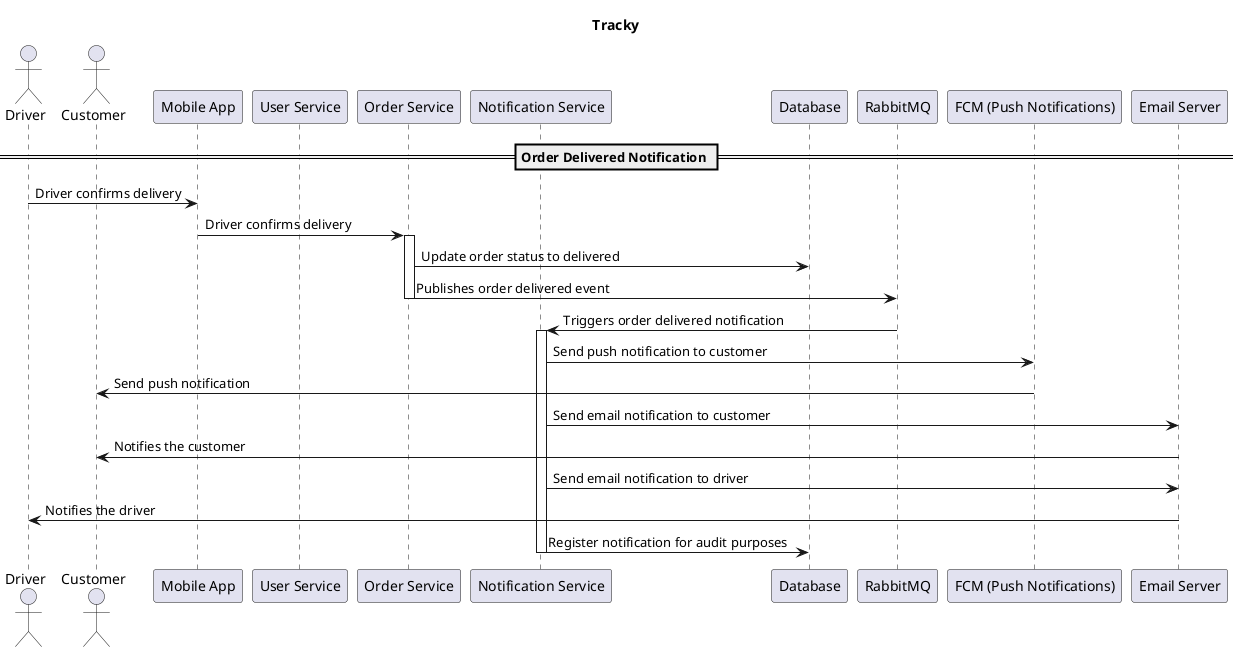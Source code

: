 @startuml TrackyCloudSequence
title Tracky

actor Driver as D
actor Customer as C

participant "Mobile App" as MA
participant "User Service" as US
participant "Order Service" as OS
participant "Notification Service" as NS

participant "Database" as DB
participant "RabbitMQ" as RMQ

participant "FCM (Push Notifications)" as FCM
participant "Email Server" as ES

== Order Delivered Notification ==

D -> MA: Driver confirms delivery
MA -> OS: Driver confirms delivery

activate OS
OS -> DB: Update order status to delivered
OS -> RMQ: Publishes order delivered event
deactivate OS

RMQ -> NS: Triggers order delivered notification

activate NS
NS -> FCM: Send push notification to customer
FCM -> C: Send push notification
NS -> ES: Send email notification to customer
ES -> C: Notifies the customer
NS -> ES: Send email notification to driver
ES -> D: Notifies the driver

NS -> DB: Register notification for audit purposes
deactivate NS

@enduml
